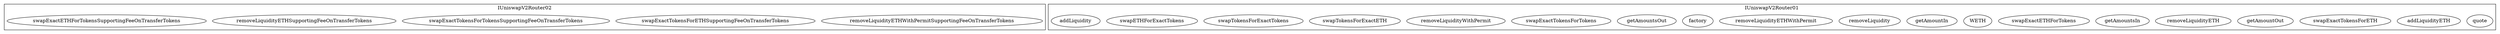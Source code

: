 strict digraph {
subgraph cluster_38920_IUniswapV2Router02 {
label = "IUniswapV2Router02"
"38920_removeLiquidityETHWithPermitSupportingFeeOnTransferTokens" [label="removeLiquidityETHWithPermitSupportingFeeOnTransferTokens"]
"38920_swapExactTokensForETHSupportingFeeOnTransferTokens" [label="swapExactTokensForETHSupportingFeeOnTransferTokens"]
"38920_swapExactTokensForTokensSupportingFeeOnTransferTokens" [label="swapExactTokensForTokensSupportingFeeOnTransferTokens"]
"38920_removeLiquidityETHSupportingFeeOnTransferTokens" [label="removeLiquidityETHSupportingFeeOnTransferTokens"]
"38920_swapExactETHForTokensSupportingFeeOnTransferTokens" [label="swapExactETHForTokensSupportingFeeOnTransferTokens"]
}subgraph cluster_38831_IUniswapV2Router01 {
label = "IUniswapV2Router01"
"38831_quote" [label="quote"]
"38831_addLiquidityETH" [label="addLiquidityETH"]
"38831_swapExactTokensForETH" [label="swapExactTokensForETH"]
"38831_getAmountOut" [label="getAmountOut"]
"38831_removeLiquidityETH" [label="removeLiquidityETH"]
"38831_getAmountsIn" [label="getAmountsIn"]
"38831_swapExactETHForTokens" [label="swapExactETHForTokens"]
"38831_WETH" [label="WETH"]
"38831_getAmountIn" [label="getAmountIn"]
"38831_removeLiquidity" [label="removeLiquidity"]
"38831_removeLiquidityETHWithPermit" [label="removeLiquidityETHWithPermit"]
"38831_factory" [label="factory"]
"38831_getAmountsOut" [label="getAmountsOut"]
"38831_swapExactTokensForTokens" [label="swapExactTokensForTokens"]
"38831_removeLiquidityWithPermit" [label="removeLiquidityWithPermit"]
"38831_swapTokensForExactETH" [label="swapTokensForExactETH"]
"38831_swapTokensForExactTokens" [label="swapTokensForExactTokens"]
"38831_swapETHForExactTokens" [label="swapETHForExactTokens"]
"38831_addLiquidity" [label="addLiquidity"]
}subgraph cluster_solidity {
label = "[Solidity]"
}
}